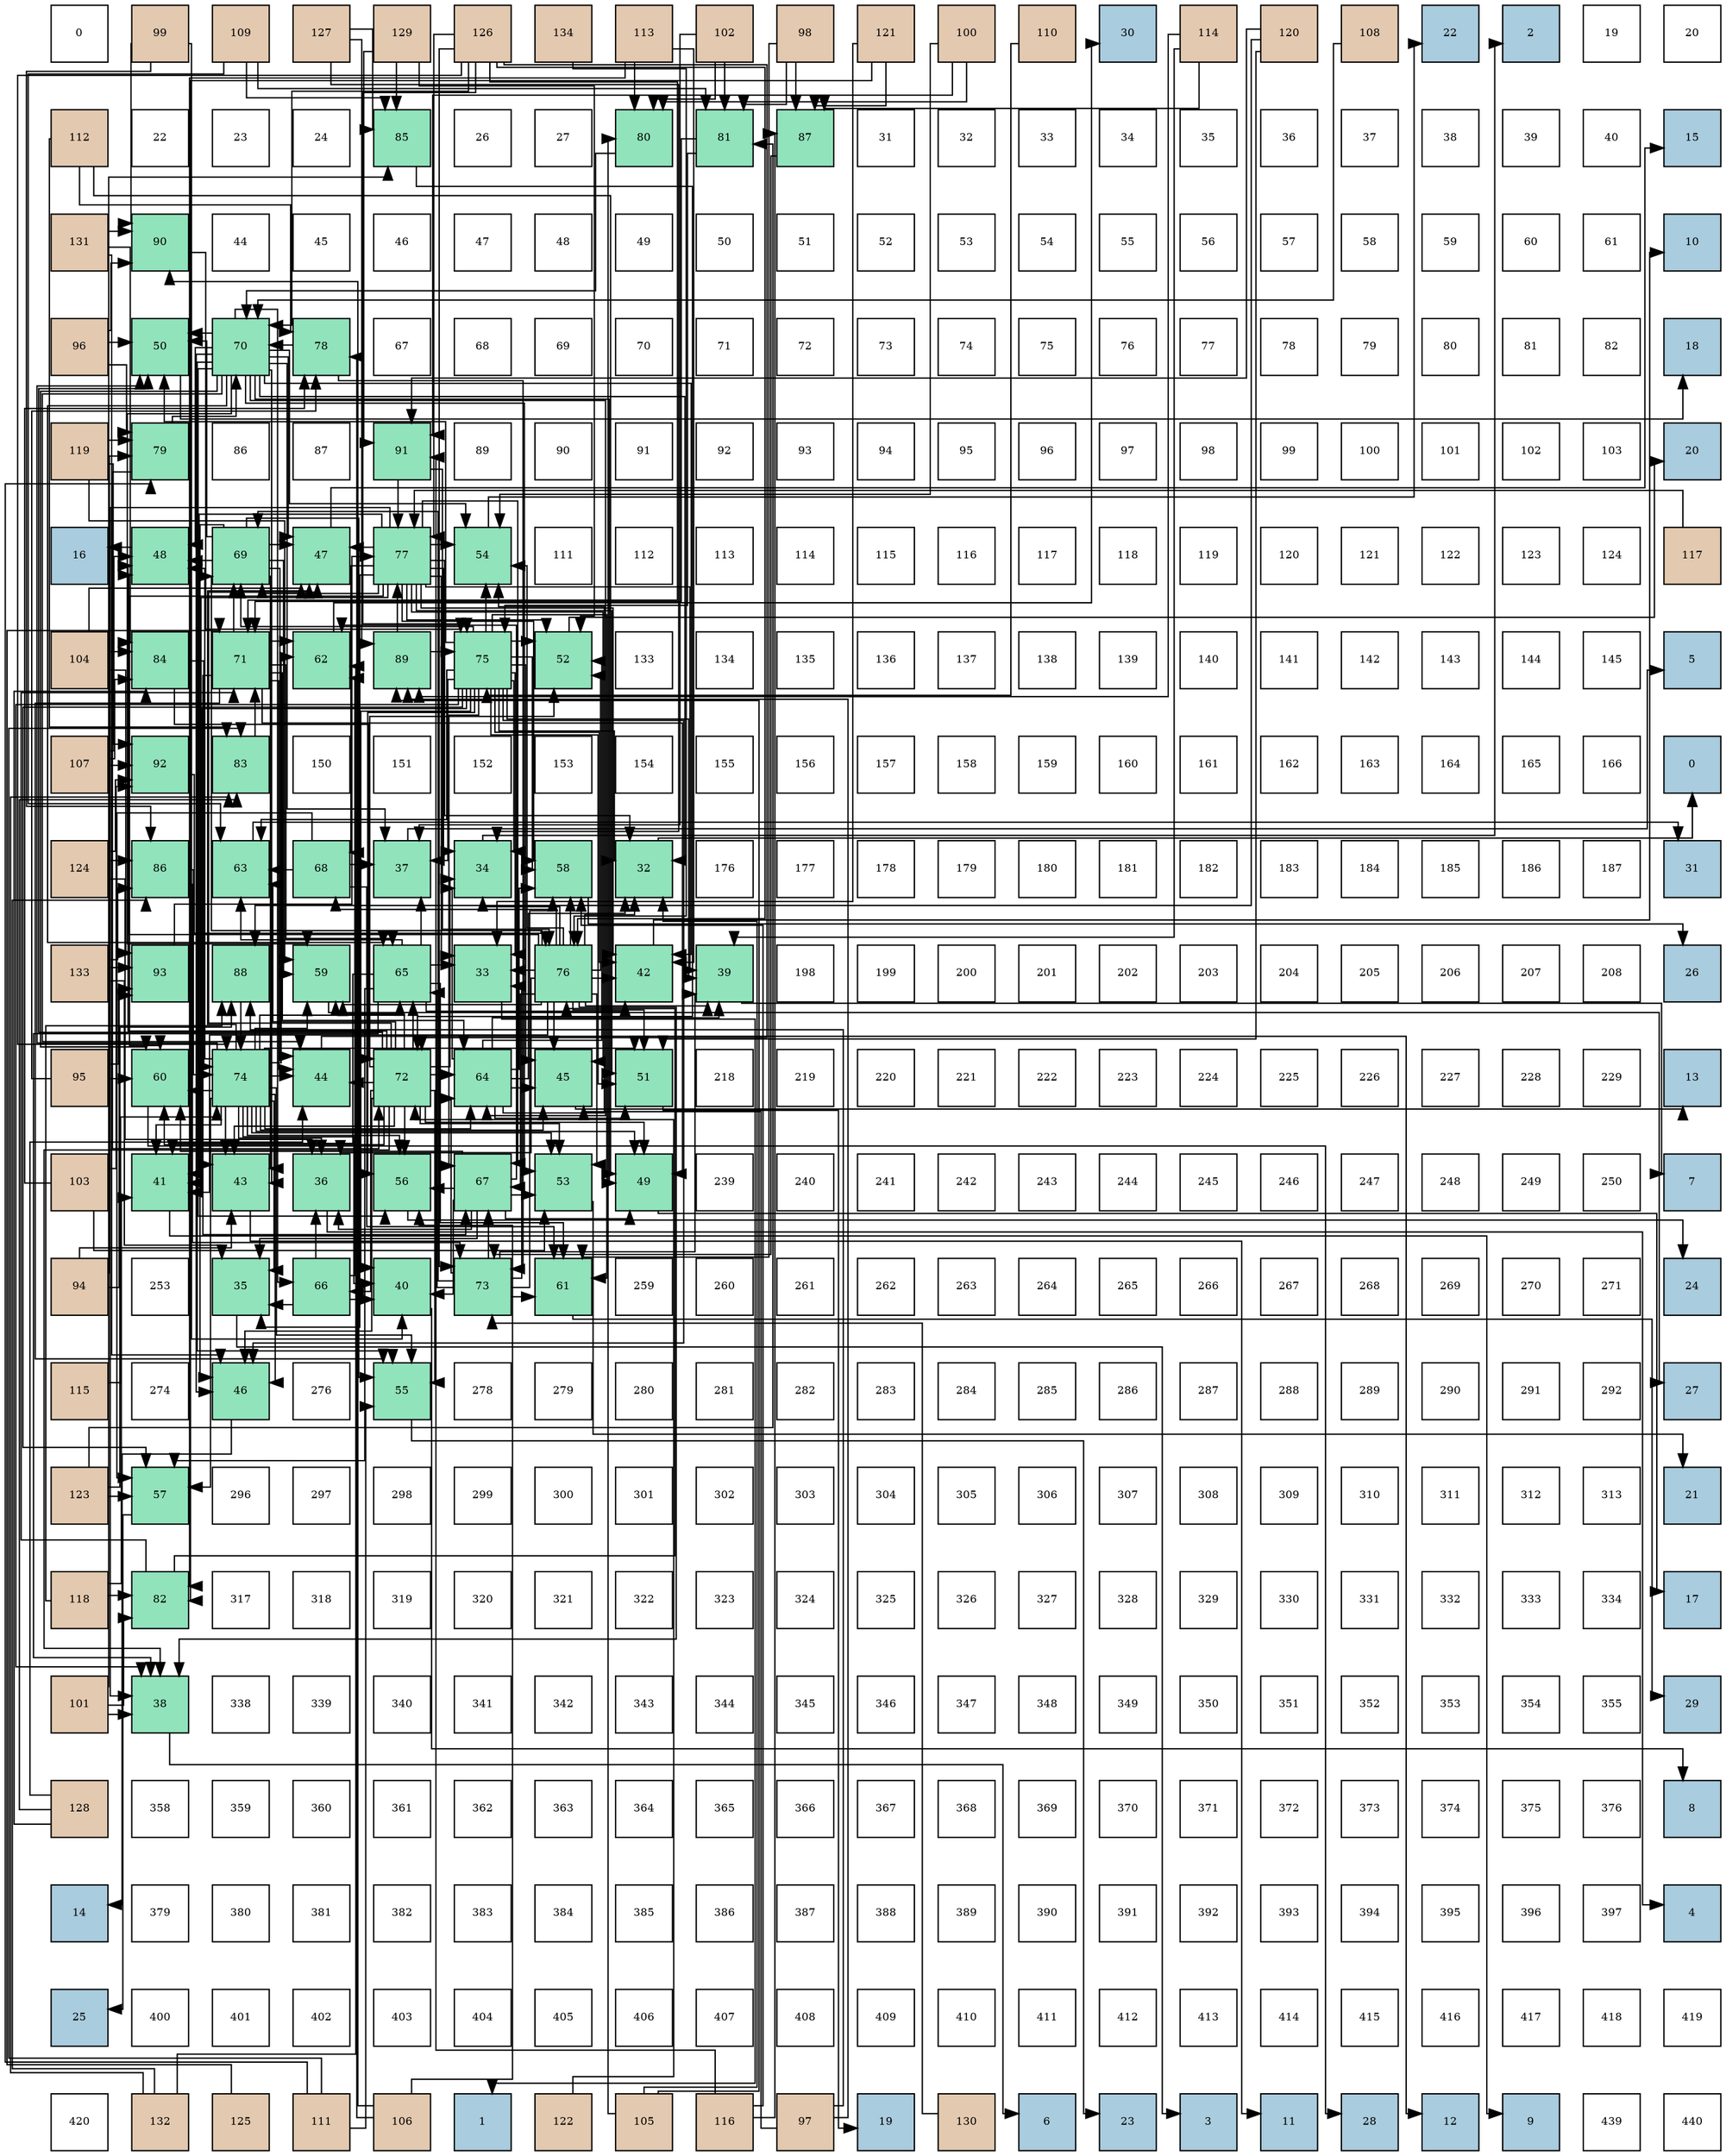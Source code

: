 digraph layout{
 rankdir=TB;
 splines=ortho;
 node [style=filled shape=square fixedsize=true width=0.6];
0[label="0", fontsize=8, fillcolor="#ffffff"];
1[label="99", fontsize=8, fillcolor="#e3c9af"];
2[label="109", fontsize=8, fillcolor="#e3c9af"];
3[label="127", fontsize=8, fillcolor="#e3c9af"];
4[label="129", fontsize=8, fillcolor="#e3c9af"];
5[label="126", fontsize=8, fillcolor="#e3c9af"];
6[label="134", fontsize=8, fillcolor="#e3c9af"];
7[label="113", fontsize=8, fillcolor="#e3c9af"];
8[label="102", fontsize=8, fillcolor="#e3c9af"];
9[label="98", fontsize=8, fillcolor="#e3c9af"];
10[label="121", fontsize=8, fillcolor="#e3c9af"];
11[label="100", fontsize=8, fillcolor="#e3c9af"];
12[label="110", fontsize=8, fillcolor="#e3c9af"];
13[label="30", fontsize=8, fillcolor="#a9ccde"];
14[label="114", fontsize=8, fillcolor="#e3c9af"];
15[label="120", fontsize=8, fillcolor="#e3c9af"];
16[label="108", fontsize=8, fillcolor="#e3c9af"];
17[label="22", fontsize=8, fillcolor="#a9ccde"];
18[label="2", fontsize=8, fillcolor="#a9ccde"];
19[label="19", fontsize=8, fillcolor="#ffffff"];
20[label="20", fontsize=8, fillcolor="#ffffff"];
21[label="112", fontsize=8, fillcolor="#e3c9af"];
22[label="22", fontsize=8, fillcolor="#ffffff"];
23[label="23", fontsize=8, fillcolor="#ffffff"];
24[label="24", fontsize=8, fillcolor="#ffffff"];
25[label="85", fontsize=8, fillcolor="#91e3bb"];
26[label="26", fontsize=8, fillcolor="#ffffff"];
27[label="27", fontsize=8, fillcolor="#ffffff"];
28[label="80", fontsize=8, fillcolor="#91e3bb"];
29[label="81", fontsize=8, fillcolor="#91e3bb"];
30[label="87", fontsize=8, fillcolor="#91e3bb"];
31[label="31", fontsize=8, fillcolor="#ffffff"];
32[label="32", fontsize=8, fillcolor="#ffffff"];
33[label="33", fontsize=8, fillcolor="#ffffff"];
34[label="34", fontsize=8, fillcolor="#ffffff"];
35[label="35", fontsize=8, fillcolor="#ffffff"];
36[label="36", fontsize=8, fillcolor="#ffffff"];
37[label="37", fontsize=8, fillcolor="#ffffff"];
38[label="38", fontsize=8, fillcolor="#ffffff"];
39[label="39", fontsize=8, fillcolor="#ffffff"];
40[label="40", fontsize=8, fillcolor="#ffffff"];
41[label="15", fontsize=8, fillcolor="#a9ccde"];
42[label="131", fontsize=8, fillcolor="#e3c9af"];
43[label="90", fontsize=8, fillcolor="#91e3bb"];
44[label="44", fontsize=8, fillcolor="#ffffff"];
45[label="45", fontsize=8, fillcolor="#ffffff"];
46[label="46", fontsize=8, fillcolor="#ffffff"];
47[label="47", fontsize=8, fillcolor="#ffffff"];
48[label="48", fontsize=8, fillcolor="#ffffff"];
49[label="49", fontsize=8, fillcolor="#ffffff"];
50[label="50", fontsize=8, fillcolor="#ffffff"];
51[label="51", fontsize=8, fillcolor="#ffffff"];
52[label="52", fontsize=8, fillcolor="#ffffff"];
53[label="53", fontsize=8, fillcolor="#ffffff"];
54[label="54", fontsize=8, fillcolor="#ffffff"];
55[label="55", fontsize=8, fillcolor="#ffffff"];
56[label="56", fontsize=8, fillcolor="#ffffff"];
57[label="57", fontsize=8, fillcolor="#ffffff"];
58[label="58", fontsize=8, fillcolor="#ffffff"];
59[label="59", fontsize=8, fillcolor="#ffffff"];
60[label="60", fontsize=8, fillcolor="#ffffff"];
61[label="61", fontsize=8, fillcolor="#ffffff"];
62[label="10", fontsize=8, fillcolor="#a9ccde"];
63[label="96", fontsize=8, fillcolor="#e3c9af"];
64[label="50", fontsize=8, fillcolor="#91e3bb"];
65[label="70", fontsize=8, fillcolor="#91e3bb"];
66[label="78", fontsize=8, fillcolor="#91e3bb"];
67[label="67", fontsize=8, fillcolor="#ffffff"];
68[label="68", fontsize=8, fillcolor="#ffffff"];
69[label="69", fontsize=8, fillcolor="#ffffff"];
70[label="70", fontsize=8, fillcolor="#ffffff"];
71[label="71", fontsize=8, fillcolor="#ffffff"];
72[label="72", fontsize=8, fillcolor="#ffffff"];
73[label="73", fontsize=8, fillcolor="#ffffff"];
74[label="74", fontsize=8, fillcolor="#ffffff"];
75[label="75", fontsize=8, fillcolor="#ffffff"];
76[label="76", fontsize=8, fillcolor="#ffffff"];
77[label="77", fontsize=8, fillcolor="#ffffff"];
78[label="78", fontsize=8, fillcolor="#ffffff"];
79[label="79", fontsize=8, fillcolor="#ffffff"];
80[label="80", fontsize=8, fillcolor="#ffffff"];
81[label="81", fontsize=8, fillcolor="#ffffff"];
82[label="82", fontsize=8, fillcolor="#ffffff"];
83[label="18", fontsize=8, fillcolor="#a9ccde"];
84[label="119", fontsize=8, fillcolor="#e3c9af"];
85[label="79", fontsize=8, fillcolor="#91e3bb"];
86[label="86", fontsize=8, fillcolor="#ffffff"];
87[label="87", fontsize=8, fillcolor="#ffffff"];
88[label="91", fontsize=8, fillcolor="#91e3bb"];
89[label="89", fontsize=8, fillcolor="#ffffff"];
90[label="90", fontsize=8, fillcolor="#ffffff"];
91[label="91", fontsize=8, fillcolor="#ffffff"];
92[label="92", fontsize=8, fillcolor="#ffffff"];
93[label="93", fontsize=8, fillcolor="#ffffff"];
94[label="94", fontsize=8, fillcolor="#ffffff"];
95[label="95", fontsize=8, fillcolor="#ffffff"];
96[label="96", fontsize=8, fillcolor="#ffffff"];
97[label="97", fontsize=8, fillcolor="#ffffff"];
98[label="98", fontsize=8, fillcolor="#ffffff"];
99[label="99", fontsize=8, fillcolor="#ffffff"];
100[label="100", fontsize=8, fillcolor="#ffffff"];
101[label="101", fontsize=8, fillcolor="#ffffff"];
102[label="102", fontsize=8, fillcolor="#ffffff"];
103[label="103", fontsize=8, fillcolor="#ffffff"];
104[label="20", fontsize=8, fillcolor="#a9ccde"];
105[label="16", fontsize=8, fillcolor="#a9ccde"];
106[label="48", fontsize=8, fillcolor="#91e3bb"];
107[label="69", fontsize=8, fillcolor="#91e3bb"];
108[label="47", fontsize=8, fillcolor="#91e3bb"];
109[label="77", fontsize=8, fillcolor="#91e3bb"];
110[label="54", fontsize=8, fillcolor="#91e3bb"];
111[label="111", fontsize=8, fillcolor="#ffffff"];
112[label="112", fontsize=8, fillcolor="#ffffff"];
113[label="113", fontsize=8, fillcolor="#ffffff"];
114[label="114", fontsize=8, fillcolor="#ffffff"];
115[label="115", fontsize=8, fillcolor="#ffffff"];
116[label="116", fontsize=8, fillcolor="#ffffff"];
117[label="117", fontsize=8, fillcolor="#ffffff"];
118[label="118", fontsize=8, fillcolor="#ffffff"];
119[label="119", fontsize=8, fillcolor="#ffffff"];
120[label="120", fontsize=8, fillcolor="#ffffff"];
121[label="121", fontsize=8, fillcolor="#ffffff"];
122[label="122", fontsize=8, fillcolor="#ffffff"];
123[label="123", fontsize=8, fillcolor="#ffffff"];
124[label="124", fontsize=8, fillcolor="#ffffff"];
125[label="117", fontsize=8, fillcolor="#e3c9af"];
126[label="104", fontsize=8, fillcolor="#e3c9af"];
127[label="84", fontsize=8, fillcolor="#91e3bb"];
128[label="71", fontsize=8, fillcolor="#91e3bb"];
129[label="62", fontsize=8, fillcolor="#91e3bb"];
130[label="89", fontsize=8, fillcolor="#91e3bb"];
131[label="75", fontsize=8, fillcolor="#91e3bb"];
132[label="52", fontsize=8, fillcolor="#91e3bb"];
133[label="133", fontsize=8, fillcolor="#ffffff"];
134[label="134", fontsize=8, fillcolor="#ffffff"];
135[label="135", fontsize=8, fillcolor="#ffffff"];
136[label="136", fontsize=8, fillcolor="#ffffff"];
137[label="137", fontsize=8, fillcolor="#ffffff"];
138[label="138", fontsize=8, fillcolor="#ffffff"];
139[label="139", fontsize=8, fillcolor="#ffffff"];
140[label="140", fontsize=8, fillcolor="#ffffff"];
141[label="141", fontsize=8, fillcolor="#ffffff"];
142[label="142", fontsize=8, fillcolor="#ffffff"];
143[label="143", fontsize=8, fillcolor="#ffffff"];
144[label="144", fontsize=8, fillcolor="#ffffff"];
145[label="145", fontsize=8, fillcolor="#ffffff"];
146[label="5", fontsize=8, fillcolor="#a9ccde"];
147[label="107", fontsize=8, fillcolor="#e3c9af"];
148[label="92", fontsize=8, fillcolor="#91e3bb"];
149[label="83", fontsize=8, fillcolor="#91e3bb"];
150[label="150", fontsize=8, fillcolor="#ffffff"];
151[label="151", fontsize=8, fillcolor="#ffffff"];
152[label="152", fontsize=8, fillcolor="#ffffff"];
153[label="153", fontsize=8, fillcolor="#ffffff"];
154[label="154", fontsize=8, fillcolor="#ffffff"];
155[label="155", fontsize=8, fillcolor="#ffffff"];
156[label="156", fontsize=8, fillcolor="#ffffff"];
157[label="157", fontsize=8, fillcolor="#ffffff"];
158[label="158", fontsize=8, fillcolor="#ffffff"];
159[label="159", fontsize=8, fillcolor="#ffffff"];
160[label="160", fontsize=8, fillcolor="#ffffff"];
161[label="161", fontsize=8, fillcolor="#ffffff"];
162[label="162", fontsize=8, fillcolor="#ffffff"];
163[label="163", fontsize=8, fillcolor="#ffffff"];
164[label="164", fontsize=8, fillcolor="#ffffff"];
165[label="165", fontsize=8, fillcolor="#ffffff"];
166[label="166", fontsize=8, fillcolor="#ffffff"];
167[label="0", fontsize=8, fillcolor="#a9ccde"];
168[label="124", fontsize=8, fillcolor="#e3c9af"];
169[label="86", fontsize=8, fillcolor="#91e3bb"];
170[label="63", fontsize=8, fillcolor="#91e3bb"];
171[label="68", fontsize=8, fillcolor="#91e3bb"];
172[label="37", fontsize=8, fillcolor="#91e3bb"];
173[label="34", fontsize=8, fillcolor="#91e3bb"];
174[label="58", fontsize=8, fillcolor="#91e3bb"];
175[label="32", fontsize=8, fillcolor="#91e3bb"];
176[label="176", fontsize=8, fillcolor="#ffffff"];
177[label="177", fontsize=8, fillcolor="#ffffff"];
178[label="178", fontsize=8, fillcolor="#ffffff"];
179[label="179", fontsize=8, fillcolor="#ffffff"];
180[label="180", fontsize=8, fillcolor="#ffffff"];
181[label="181", fontsize=8, fillcolor="#ffffff"];
182[label="182", fontsize=8, fillcolor="#ffffff"];
183[label="183", fontsize=8, fillcolor="#ffffff"];
184[label="184", fontsize=8, fillcolor="#ffffff"];
185[label="185", fontsize=8, fillcolor="#ffffff"];
186[label="186", fontsize=8, fillcolor="#ffffff"];
187[label="187", fontsize=8, fillcolor="#ffffff"];
188[label="31", fontsize=8, fillcolor="#a9ccde"];
189[label="133", fontsize=8, fillcolor="#e3c9af"];
190[label="93", fontsize=8, fillcolor="#91e3bb"];
191[label="88", fontsize=8, fillcolor="#91e3bb"];
192[label="59", fontsize=8, fillcolor="#91e3bb"];
193[label="65", fontsize=8, fillcolor="#91e3bb"];
194[label="33", fontsize=8, fillcolor="#91e3bb"];
195[label="76", fontsize=8, fillcolor="#91e3bb"];
196[label="42", fontsize=8, fillcolor="#91e3bb"];
197[label="39", fontsize=8, fillcolor="#91e3bb"];
198[label="198", fontsize=8, fillcolor="#ffffff"];
199[label="199", fontsize=8, fillcolor="#ffffff"];
200[label="200", fontsize=8, fillcolor="#ffffff"];
201[label="201", fontsize=8, fillcolor="#ffffff"];
202[label="202", fontsize=8, fillcolor="#ffffff"];
203[label="203", fontsize=8, fillcolor="#ffffff"];
204[label="204", fontsize=8, fillcolor="#ffffff"];
205[label="205", fontsize=8, fillcolor="#ffffff"];
206[label="206", fontsize=8, fillcolor="#ffffff"];
207[label="207", fontsize=8, fillcolor="#ffffff"];
208[label="208", fontsize=8, fillcolor="#ffffff"];
209[label="26", fontsize=8, fillcolor="#a9ccde"];
210[label="95", fontsize=8, fillcolor="#e3c9af"];
211[label="60", fontsize=8, fillcolor="#91e3bb"];
212[label="74", fontsize=8, fillcolor="#91e3bb"];
213[label="44", fontsize=8, fillcolor="#91e3bb"];
214[label="72", fontsize=8, fillcolor="#91e3bb"];
215[label="64", fontsize=8, fillcolor="#91e3bb"];
216[label="45", fontsize=8, fillcolor="#91e3bb"];
217[label="51", fontsize=8, fillcolor="#91e3bb"];
218[label="218", fontsize=8, fillcolor="#ffffff"];
219[label="219", fontsize=8, fillcolor="#ffffff"];
220[label="220", fontsize=8, fillcolor="#ffffff"];
221[label="221", fontsize=8, fillcolor="#ffffff"];
222[label="222", fontsize=8, fillcolor="#ffffff"];
223[label="223", fontsize=8, fillcolor="#ffffff"];
224[label="224", fontsize=8, fillcolor="#ffffff"];
225[label="225", fontsize=8, fillcolor="#ffffff"];
226[label="226", fontsize=8, fillcolor="#ffffff"];
227[label="227", fontsize=8, fillcolor="#ffffff"];
228[label="228", fontsize=8, fillcolor="#ffffff"];
229[label="229", fontsize=8, fillcolor="#ffffff"];
230[label="13", fontsize=8, fillcolor="#a9ccde"];
231[label="103", fontsize=8, fillcolor="#e3c9af"];
232[label="41", fontsize=8, fillcolor="#91e3bb"];
233[label="43", fontsize=8, fillcolor="#91e3bb"];
234[label="36", fontsize=8, fillcolor="#91e3bb"];
235[label="56", fontsize=8, fillcolor="#91e3bb"];
236[label="67", fontsize=8, fillcolor="#91e3bb"];
237[label="53", fontsize=8, fillcolor="#91e3bb"];
238[label="49", fontsize=8, fillcolor="#91e3bb"];
239[label="239", fontsize=8, fillcolor="#ffffff"];
240[label="240", fontsize=8, fillcolor="#ffffff"];
241[label="241", fontsize=8, fillcolor="#ffffff"];
242[label="242", fontsize=8, fillcolor="#ffffff"];
243[label="243", fontsize=8, fillcolor="#ffffff"];
244[label="244", fontsize=8, fillcolor="#ffffff"];
245[label="245", fontsize=8, fillcolor="#ffffff"];
246[label="246", fontsize=8, fillcolor="#ffffff"];
247[label="247", fontsize=8, fillcolor="#ffffff"];
248[label="248", fontsize=8, fillcolor="#ffffff"];
249[label="249", fontsize=8, fillcolor="#ffffff"];
250[label="250", fontsize=8, fillcolor="#ffffff"];
251[label="7", fontsize=8, fillcolor="#a9ccde"];
252[label="94", fontsize=8, fillcolor="#e3c9af"];
253[label="253", fontsize=8, fillcolor="#ffffff"];
254[label="35", fontsize=8, fillcolor="#91e3bb"];
255[label="66", fontsize=8, fillcolor="#91e3bb"];
256[label="40", fontsize=8, fillcolor="#91e3bb"];
257[label="73", fontsize=8, fillcolor="#91e3bb"];
258[label="61", fontsize=8, fillcolor="#91e3bb"];
259[label="259", fontsize=8, fillcolor="#ffffff"];
260[label="260", fontsize=8, fillcolor="#ffffff"];
261[label="261", fontsize=8, fillcolor="#ffffff"];
262[label="262", fontsize=8, fillcolor="#ffffff"];
263[label="263", fontsize=8, fillcolor="#ffffff"];
264[label="264", fontsize=8, fillcolor="#ffffff"];
265[label="265", fontsize=8, fillcolor="#ffffff"];
266[label="266", fontsize=8, fillcolor="#ffffff"];
267[label="267", fontsize=8, fillcolor="#ffffff"];
268[label="268", fontsize=8, fillcolor="#ffffff"];
269[label="269", fontsize=8, fillcolor="#ffffff"];
270[label="270", fontsize=8, fillcolor="#ffffff"];
271[label="271", fontsize=8, fillcolor="#ffffff"];
272[label="24", fontsize=8, fillcolor="#a9ccde"];
273[label="115", fontsize=8, fillcolor="#e3c9af"];
274[label="274", fontsize=8, fillcolor="#ffffff"];
275[label="46", fontsize=8, fillcolor="#91e3bb"];
276[label="276", fontsize=8, fillcolor="#ffffff"];
277[label="55", fontsize=8, fillcolor="#91e3bb"];
278[label="278", fontsize=8, fillcolor="#ffffff"];
279[label="279", fontsize=8, fillcolor="#ffffff"];
280[label="280", fontsize=8, fillcolor="#ffffff"];
281[label="281", fontsize=8, fillcolor="#ffffff"];
282[label="282", fontsize=8, fillcolor="#ffffff"];
283[label="283", fontsize=8, fillcolor="#ffffff"];
284[label="284", fontsize=8, fillcolor="#ffffff"];
285[label="285", fontsize=8, fillcolor="#ffffff"];
286[label="286", fontsize=8, fillcolor="#ffffff"];
287[label="287", fontsize=8, fillcolor="#ffffff"];
288[label="288", fontsize=8, fillcolor="#ffffff"];
289[label="289", fontsize=8, fillcolor="#ffffff"];
290[label="290", fontsize=8, fillcolor="#ffffff"];
291[label="291", fontsize=8, fillcolor="#ffffff"];
292[label="292", fontsize=8, fillcolor="#ffffff"];
293[label="27", fontsize=8, fillcolor="#a9ccde"];
294[label="123", fontsize=8, fillcolor="#e3c9af"];
295[label="57", fontsize=8, fillcolor="#91e3bb"];
296[label="296", fontsize=8, fillcolor="#ffffff"];
297[label="297", fontsize=8, fillcolor="#ffffff"];
298[label="298", fontsize=8, fillcolor="#ffffff"];
299[label="299", fontsize=8, fillcolor="#ffffff"];
300[label="300", fontsize=8, fillcolor="#ffffff"];
301[label="301", fontsize=8, fillcolor="#ffffff"];
302[label="302", fontsize=8, fillcolor="#ffffff"];
303[label="303", fontsize=8, fillcolor="#ffffff"];
304[label="304", fontsize=8, fillcolor="#ffffff"];
305[label="305", fontsize=8, fillcolor="#ffffff"];
306[label="306", fontsize=8, fillcolor="#ffffff"];
307[label="307", fontsize=8, fillcolor="#ffffff"];
308[label="308", fontsize=8, fillcolor="#ffffff"];
309[label="309", fontsize=8, fillcolor="#ffffff"];
310[label="310", fontsize=8, fillcolor="#ffffff"];
311[label="311", fontsize=8, fillcolor="#ffffff"];
312[label="312", fontsize=8, fillcolor="#ffffff"];
313[label="313", fontsize=8, fillcolor="#ffffff"];
314[label="21", fontsize=8, fillcolor="#a9ccde"];
315[label="118", fontsize=8, fillcolor="#e3c9af"];
316[label="82", fontsize=8, fillcolor="#91e3bb"];
317[label="317", fontsize=8, fillcolor="#ffffff"];
318[label="318", fontsize=8, fillcolor="#ffffff"];
319[label="319", fontsize=8, fillcolor="#ffffff"];
320[label="320", fontsize=8, fillcolor="#ffffff"];
321[label="321", fontsize=8, fillcolor="#ffffff"];
322[label="322", fontsize=8, fillcolor="#ffffff"];
323[label="323", fontsize=8, fillcolor="#ffffff"];
324[label="324", fontsize=8, fillcolor="#ffffff"];
325[label="325", fontsize=8, fillcolor="#ffffff"];
326[label="326", fontsize=8, fillcolor="#ffffff"];
327[label="327", fontsize=8, fillcolor="#ffffff"];
328[label="328", fontsize=8, fillcolor="#ffffff"];
329[label="329", fontsize=8, fillcolor="#ffffff"];
330[label="330", fontsize=8, fillcolor="#ffffff"];
331[label="331", fontsize=8, fillcolor="#ffffff"];
332[label="332", fontsize=8, fillcolor="#ffffff"];
333[label="333", fontsize=8, fillcolor="#ffffff"];
334[label="334", fontsize=8, fillcolor="#ffffff"];
335[label="17", fontsize=8, fillcolor="#a9ccde"];
336[label="101", fontsize=8, fillcolor="#e3c9af"];
337[label="38", fontsize=8, fillcolor="#91e3bb"];
338[label="338", fontsize=8, fillcolor="#ffffff"];
339[label="339", fontsize=8, fillcolor="#ffffff"];
340[label="340", fontsize=8, fillcolor="#ffffff"];
341[label="341", fontsize=8, fillcolor="#ffffff"];
342[label="342", fontsize=8, fillcolor="#ffffff"];
343[label="343", fontsize=8, fillcolor="#ffffff"];
344[label="344", fontsize=8, fillcolor="#ffffff"];
345[label="345", fontsize=8, fillcolor="#ffffff"];
346[label="346", fontsize=8, fillcolor="#ffffff"];
347[label="347", fontsize=8, fillcolor="#ffffff"];
348[label="348", fontsize=8, fillcolor="#ffffff"];
349[label="349", fontsize=8, fillcolor="#ffffff"];
350[label="350", fontsize=8, fillcolor="#ffffff"];
351[label="351", fontsize=8, fillcolor="#ffffff"];
352[label="352", fontsize=8, fillcolor="#ffffff"];
353[label="353", fontsize=8, fillcolor="#ffffff"];
354[label="354", fontsize=8, fillcolor="#ffffff"];
355[label="355", fontsize=8, fillcolor="#ffffff"];
356[label="29", fontsize=8, fillcolor="#a9ccde"];
357[label="128", fontsize=8, fillcolor="#e3c9af"];
358[label="358", fontsize=8, fillcolor="#ffffff"];
359[label="359", fontsize=8, fillcolor="#ffffff"];
360[label="360", fontsize=8, fillcolor="#ffffff"];
361[label="361", fontsize=8, fillcolor="#ffffff"];
362[label="362", fontsize=8, fillcolor="#ffffff"];
363[label="363", fontsize=8, fillcolor="#ffffff"];
364[label="364", fontsize=8, fillcolor="#ffffff"];
365[label="365", fontsize=8, fillcolor="#ffffff"];
366[label="366", fontsize=8, fillcolor="#ffffff"];
367[label="367", fontsize=8, fillcolor="#ffffff"];
368[label="368", fontsize=8, fillcolor="#ffffff"];
369[label="369", fontsize=8, fillcolor="#ffffff"];
370[label="370", fontsize=8, fillcolor="#ffffff"];
371[label="371", fontsize=8, fillcolor="#ffffff"];
372[label="372", fontsize=8, fillcolor="#ffffff"];
373[label="373", fontsize=8, fillcolor="#ffffff"];
374[label="374", fontsize=8, fillcolor="#ffffff"];
375[label="375", fontsize=8, fillcolor="#ffffff"];
376[label="376", fontsize=8, fillcolor="#ffffff"];
377[label="8", fontsize=8, fillcolor="#a9ccde"];
378[label="14", fontsize=8, fillcolor="#a9ccde"];
379[label="379", fontsize=8, fillcolor="#ffffff"];
380[label="380", fontsize=8, fillcolor="#ffffff"];
381[label="381", fontsize=8, fillcolor="#ffffff"];
382[label="382", fontsize=8, fillcolor="#ffffff"];
383[label="383", fontsize=8, fillcolor="#ffffff"];
384[label="384", fontsize=8, fillcolor="#ffffff"];
385[label="385", fontsize=8, fillcolor="#ffffff"];
386[label="386", fontsize=8, fillcolor="#ffffff"];
387[label="387", fontsize=8, fillcolor="#ffffff"];
388[label="388", fontsize=8, fillcolor="#ffffff"];
389[label="389", fontsize=8, fillcolor="#ffffff"];
390[label="390", fontsize=8, fillcolor="#ffffff"];
391[label="391", fontsize=8, fillcolor="#ffffff"];
392[label="392", fontsize=8, fillcolor="#ffffff"];
393[label="393", fontsize=8, fillcolor="#ffffff"];
394[label="394", fontsize=8, fillcolor="#ffffff"];
395[label="395", fontsize=8, fillcolor="#ffffff"];
396[label="396", fontsize=8, fillcolor="#ffffff"];
397[label="397", fontsize=8, fillcolor="#ffffff"];
398[label="4", fontsize=8, fillcolor="#a9ccde"];
399[label="25", fontsize=8, fillcolor="#a9ccde"];
400[label="400", fontsize=8, fillcolor="#ffffff"];
401[label="401", fontsize=8, fillcolor="#ffffff"];
402[label="402", fontsize=8, fillcolor="#ffffff"];
403[label="403", fontsize=8, fillcolor="#ffffff"];
404[label="404", fontsize=8, fillcolor="#ffffff"];
405[label="405", fontsize=8, fillcolor="#ffffff"];
406[label="406", fontsize=8, fillcolor="#ffffff"];
407[label="407", fontsize=8, fillcolor="#ffffff"];
408[label="408", fontsize=8, fillcolor="#ffffff"];
409[label="409", fontsize=8, fillcolor="#ffffff"];
410[label="410", fontsize=8, fillcolor="#ffffff"];
411[label="411", fontsize=8, fillcolor="#ffffff"];
412[label="412", fontsize=8, fillcolor="#ffffff"];
413[label="413", fontsize=8, fillcolor="#ffffff"];
414[label="414", fontsize=8, fillcolor="#ffffff"];
415[label="415", fontsize=8, fillcolor="#ffffff"];
416[label="416", fontsize=8, fillcolor="#ffffff"];
417[label="417", fontsize=8, fillcolor="#ffffff"];
418[label="418", fontsize=8, fillcolor="#ffffff"];
419[label="419", fontsize=8, fillcolor="#ffffff"];
420[label="420", fontsize=8, fillcolor="#ffffff"];
421[label="132", fontsize=8, fillcolor="#e3c9af"];
422[label="125", fontsize=8, fillcolor="#e3c9af"];
423[label="111", fontsize=8, fillcolor="#e3c9af"];
424[label="106", fontsize=8, fillcolor="#e3c9af"];
425[label="1", fontsize=8, fillcolor="#a9ccde"];
426[label="122", fontsize=8, fillcolor="#e3c9af"];
427[label="105", fontsize=8, fillcolor="#e3c9af"];
428[label="116", fontsize=8, fillcolor="#e3c9af"];
429[label="97", fontsize=8, fillcolor="#e3c9af"];
430[label="19", fontsize=8, fillcolor="#a9ccde"];
431[label="130", fontsize=8, fillcolor="#e3c9af"];
432[label="6", fontsize=8, fillcolor="#a9ccde"];
433[label="23", fontsize=8, fillcolor="#a9ccde"];
434[label="3", fontsize=8, fillcolor="#a9ccde"];
435[label="11", fontsize=8, fillcolor="#a9ccde"];
436[label="28", fontsize=8, fillcolor="#a9ccde"];
437[label="12", fontsize=8, fillcolor="#a9ccde"];
438[label="9", fontsize=8, fillcolor="#a9ccde"];
439[label="439", fontsize=8, fillcolor="#ffffff"];
440[label="440", fontsize=8, fillcolor="#ffffff"];
edge [constraint=false, style=vis];175 -> 167;
194 -> 425;
173 -> 18;
254 -> 434;
234 -> 398;
172 -> 146;
337 -> 432;
197 -> 251;
256 -> 377;
232 -> 438;
196 -> 62;
233 -> 435;
213 -> 437;
216 -> 230;
275 -> 378;
108 -> 41;
106 -> 105;
238 -> 335;
64 -> 83;
217 -> 430;
132 -> 104;
237 -> 314;
110 -> 17;
277 -> 433;
235 -> 272;
295 -> 399;
174 -> 209;
192 -> 293;
211 -> 436;
258 -> 356;
129 -> 13;
170 -> 188;
215 -> 175;
215 -> 173;
215 -> 197;
215 -> 216;
215 -> 217;
215 -> 132;
215 -> 110;
215 -> 174;
193 -> 194;
193 -> 172;
193 -> 337;
193 -> 232;
193 -> 196;
193 -> 295;
193 -> 258;
193 -> 170;
255 -> 254;
255 -> 234;
255 -> 256;
255 -> 129;
236 -> 254;
236 -> 234;
236 -> 256;
236 -> 238;
236 -> 237;
236 -> 235;
236 -> 211;
236 -> 129;
171 -> 172;
171 -> 295;
171 -> 258;
171 -> 170;
107 -> 233;
107 -> 213;
107 -> 275;
107 -> 108;
107 -> 106;
107 -> 64;
107 -> 277;
107 -> 192;
65 -> 175;
65 -> 172;
65 -> 196;
65 -> 233;
65 -> 213;
65 -> 275;
65 -> 108;
65 -> 106;
65 -> 238;
65 -> 64;
65 -> 237;
65 -> 110;
65 -> 277;
65 -> 235;
65 -> 192;
65 -> 211;
65 -> 215;
65 -> 193;
65 -> 255;
128 -> 213;
128 -> 238;
128 -> 277;
128 -> 129;
128 -> 215;
128 -> 193;
128 -> 236;
128 -> 107;
214 -> 173;
214 -> 337;
214 -> 233;
214 -> 213;
214 -> 275;
214 -> 108;
214 -> 106;
214 -> 238;
214 -> 64;
214 -> 132;
214 -> 237;
214 -> 277;
214 -> 235;
214 -> 192;
214 -> 211;
214 -> 170;
214 -> 215;
214 -> 193;
214 -> 255;
257 -> 194;
257 -> 197;
257 -> 174;
257 -> 258;
257 -> 215;
257 -> 193;
257 -> 236;
257 -> 107;
212 -> 254;
212 -> 234;
212 -> 256;
212 -> 232;
212 -> 233;
212 -> 213;
212 -> 216;
212 -> 275;
212 -> 108;
212 -> 106;
212 -> 238;
212 -> 64;
212 -> 217;
212 -> 237;
212 -> 277;
212 -> 235;
212 -> 295;
212 -> 192;
212 -> 211;
212 -> 129;
212 -> 215;
212 -> 193;
131 -> 175;
131 -> 194;
131 -> 173;
131 -> 172;
131 -> 337;
131 -> 197;
131 -> 256;
131 -> 232;
131 -> 196;
131 -> 216;
131 -> 275;
131 -> 64;
131 -> 217;
131 -> 132;
131 -> 110;
131 -> 235;
131 -> 295;
131 -> 174;
131 -> 258;
131 -> 170;
131 -> 236;
131 -> 107;
195 -> 175;
195 -> 194;
195 -> 173;
195 -> 234;
195 -> 337;
195 -> 197;
195 -> 232;
195 -> 196;
195 -> 216;
195 -> 106;
195 -> 217;
195 -> 132;
195 -> 237;
195 -> 110;
195 -> 174;
195 -> 192;
195 -> 236;
195 -> 171;
195 -> 107;
109 -> 175;
109 -> 194;
109 -> 173;
109 -> 254;
109 -> 337;
109 -> 197;
109 -> 232;
109 -> 196;
109 -> 233;
109 -> 216;
109 -> 108;
109 -> 217;
109 -> 132;
109 -> 110;
109 -> 174;
109 -> 211;
109 -> 236;
109 -> 171;
109 -> 107;
66 -> 65;
66 -> 257;
85 -> 65;
85 -> 214;
28 -> 65;
29 -> 128;
29 -> 131;
316 -> 128;
316 -> 195;
149 -> 128;
127 -> 214;
127 -> 212;
25 -> 214;
169 -> 257;
169 -> 212;
30 -> 257;
191 -> 212;
130 -> 131;
130 -> 109;
43 -> 131;
88 -> 195;
88 -> 109;
148 -> 195;
190 -> 109;
252 -> 233;
252 -> 85;
252 -> 190;
210 -> 211;
210 -> 66;
210 -> 190;
63 -> 64;
63 -> 85;
63 -> 43;
429 -> 216;
429 -> 191;
429 -> 130;
9 -> 258;
9 -> 29;
9 -> 30;
1 -> 256;
1 -> 169;
1 -> 43;
11 -> 110;
11 -> 28;
11 -> 88;
336 -> 337;
336 -> 316;
336 -> 25;
8 -> 172;
8 -> 28;
8 -> 29;
231 -> 237;
231 -> 66;
231 -> 148;
126 -> 108;
126 -> 127;
126 -> 190;
427 -> 175;
427 -> 28;
427 -> 130;
424 -> 235;
424 -> 66;
424 -> 43;
147 -> 106;
147 -> 127;
147 -> 148;
16 -> 65;
2 -> 170;
2 -> 29;
2 -> 25;
12 -> 131;
423 -> 277;
423 -> 85;
423 -> 149;
21 -> 238;
21 -> 66;
21 -> 149;
7 -> 196;
7 -> 28;
7 -> 316;
14 -> 197;
14 -> 30;
14 -> 130;
273 -> 212;
428 -> 174;
428 -> 30;
428 -> 88;
125 -> 109;
315 -> 232;
315 -> 316;
315 -> 191;
84 -> 192;
84 -> 85;
84 -> 148;
15 -> 217;
15 -> 191;
15 -> 88;
10 -> 194;
10 -> 316;
10 -> 30;
426 -> 214;
294 -> 295;
294 -> 29;
294 -> 191;
168 -> 234;
168 -> 169;
168 -> 148;
422 -> 128;
5 -> 65;
5 -> 128;
5 -> 214;
5 -> 257;
5 -> 212;
5 -> 131;
5 -> 195;
5 -> 109;
3 -> 173;
3 -> 25;
3 -> 130;
357 -> 213;
357 -> 149;
357 -> 127;
4 -> 132;
4 -> 25;
4 -> 88;
431 -> 257;
42 -> 275;
42 -> 127;
42 -> 43;
421 -> 129;
421 -> 149;
421 -> 169;
189 -> 254;
189 -> 169;
189 -> 190;
6 -> 195;
edge [constraint=true, style=invis];
0 -> 21 -> 42 -> 63 -> 84 -> 105 -> 126 -> 147 -> 168 -> 189 -> 210 -> 231 -> 252 -> 273 -> 294 -> 315 -> 336 -> 357 -> 378 -> 399 -> 420;
1 -> 22 -> 43 -> 64 -> 85 -> 106 -> 127 -> 148 -> 169 -> 190 -> 211 -> 232 -> 253 -> 274 -> 295 -> 316 -> 337 -> 358 -> 379 -> 400 -> 421;
2 -> 23 -> 44 -> 65 -> 86 -> 107 -> 128 -> 149 -> 170 -> 191 -> 212 -> 233 -> 254 -> 275 -> 296 -> 317 -> 338 -> 359 -> 380 -> 401 -> 422;
3 -> 24 -> 45 -> 66 -> 87 -> 108 -> 129 -> 150 -> 171 -> 192 -> 213 -> 234 -> 255 -> 276 -> 297 -> 318 -> 339 -> 360 -> 381 -> 402 -> 423;
4 -> 25 -> 46 -> 67 -> 88 -> 109 -> 130 -> 151 -> 172 -> 193 -> 214 -> 235 -> 256 -> 277 -> 298 -> 319 -> 340 -> 361 -> 382 -> 403 -> 424;
5 -> 26 -> 47 -> 68 -> 89 -> 110 -> 131 -> 152 -> 173 -> 194 -> 215 -> 236 -> 257 -> 278 -> 299 -> 320 -> 341 -> 362 -> 383 -> 404 -> 425;
6 -> 27 -> 48 -> 69 -> 90 -> 111 -> 132 -> 153 -> 174 -> 195 -> 216 -> 237 -> 258 -> 279 -> 300 -> 321 -> 342 -> 363 -> 384 -> 405 -> 426;
7 -> 28 -> 49 -> 70 -> 91 -> 112 -> 133 -> 154 -> 175 -> 196 -> 217 -> 238 -> 259 -> 280 -> 301 -> 322 -> 343 -> 364 -> 385 -> 406 -> 427;
8 -> 29 -> 50 -> 71 -> 92 -> 113 -> 134 -> 155 -> 176 -> 197 -> 218 -> 239 -> 260 -> 281 -> 302 -> 323 -> 344 -> 365 -> 386 -> 407 -> 428;
9 -> 30 -> 51 -> 72 -> 93 -> 114 -> 135 -> 156 -> 177 -> 198 -> 219 -> 240 -> 261 -> 282 -> 303 -> 324 -> 345 -> 366 -> 387 -> 408 -> 429;
10 -> 31 -> 52 -> 73 -> 94 -> 115 -> 136 -> 157 -> 178 -> 199 -> 220 -> 241 -> 262 -> 283 -> 304 -> 325 -> 346 -> 367 -> 388 -> 409 -> 430;
11 -> 32 -> 53 -> 74 -> 95 -> 116 -> 137 -> 158 -> 179 -> 200 -> 221 -> 242 -> 263 -> 284 -> 305 -> 326 -> 347 -> 368 -> 389 -> 410 -> 431;
12 -> 33 -> 54 -> 75 -> 96 -> 117 -> 138 -> 159 -> 180 -> 201 -> 222 -> 243 -> 264 -> 285 -> 306 -> 327 -> 348 -> 369 -> 390 -> 411 -> 432;
13 -> 34 -> 55 -> 76 -> 97 -> 118 -> 139 -> 160 -> 181 -> 202 -> 223 -> 244 -> 265 -> 286 -> 307 -> 328 -> 349 -> 370 -> 391 -> 412 -> 433;
14 -> 35 -> 56 -> 77 -> 98 -> 119 -> 140 -> 161 -> 182 -> 203 -> 224 -> 245 -> 266 -> 287 -> 308 -> 329 -> 350 -> 371 -> 392 -> 413 -> 434;
15 -> 36 -> 57 -> 78 -> 99 -> 120 -> 141 -> 162 -> 183 -> 204 -> 225 -> 246 -> 267 -> 288 -> 309 -> 330 -> 351 -> 372 -> 393 -> 414 -> 435;
16 -> 37 -> 58 -> 79 -> 100 -> 121 -> 142 -> 163 -> 184 -> 205 -> 226 -> 247 -> 268 -> 289 -> 310 -> 331 -> 352 -> 373 -> 394 -> 415 -> 436;
17 -> 38 -> 59 -> 80 -> 101 -> 122 -> 143 -> 164 -> 185 -> 206 -> 227 -> 248 -> 269 -> 290 -> 311 -> 332 -> 353 -> 374 -> 395 -> 416 -> 437;
18 -> 39 -> 60 -> 81 -> 102 -> 123 -> 144 -> 165 -> 186 -> 207 -> 228 -> 249 -> 270 -> 291 -> 312 -> 333 -> 354 -> 375 -> 396 -> 417 -> 438;
19 -> 40 -> 61 -> 82 -> 103 -> 124 -> 145 -> 166 -> 187 -> 208 -> 229 -> 250 -> 271 -> 292 -> 313 -> 334 -> 355 -> 376 -> 397 -> 418 -> 439;
20 -> 41 -> 62 -> 83 -> 104 -> 125 -> 146 -> 167 -> 188 -> 209 -> 230 -> 251 -> 272 -> 293 -> 314 -> 335 -> 356 -> 377 -> 398 -> 419 -> 440;
rank = same {0 -> 1 -> 2 -> 3 -> 4 -> 5 -> 6 -> 7 -> 8 -> 9 -> 10 -> 11 -> 12 -> 13 -> 14 -> 15 -> 16 -> 17 -> 18 -> 19 -> 20};
rank = same {21 -> 22 -> 23 -> 24 -> 25 -> 26 -> 27 -> 28 -> 29 -> 30 -> 31 -> 32 -> 33 -> 34 -> 35 -> 36 -> 37 -> 38 -> 39 -> 40 -> 41};
rank = same {42 -> 43 -> 44 -> 45 -> 46 -> 47 -> 48 -> 49 -> 50 -> 51 -> 52 -> 53 -> 54 -> 55 -> 56 -> 57 -> 58 -> 59 -> 60 -> 61 -> 62};
rank = same {63 -> 64 -> 65 -> 66 -> 67 -> 68 -> 69 -> 70 -> 71 -> 72 -> 73 -> 74 -> 75 -> 76 -> 77 -> 78 -> 79 -> 80 -> 81 -> 82 -> 83};
rank = same {84 -> 85 -> 86 -> 87 -> 88 -> 89 -> 90 -> 91 -> 92 -> 93 -> 94 -> 95 -> 96 -> 97 -> 98 -> 99 -> 100 -> 101 -> 102 -> 103 -> 104};
rank = same {105 -> 106 -> 107 -> 108 -> 109 -> 110 -> 111 -> 112 -> 113 -> 114 -> 115 -> 116 -> 117 -> 118 -> 119 -> 120 -> 121 -> 122 -> 123 -> 124 -> 125};
rank = same {126 -> 127 -> 128 -> 129 -> 130 -> 131 -> 132 -> 133 -> 134 -> 135 -> 136 -> 137 -> 138 -> 139 -> 140 -> 141 -> 142 -> 143 -> 144 -> 145 -> 146};
rank = same {147 -> 148 -> 149 -> 150 -> 151 -> 152 -> 153 -> 154 -> 155 -> 156 -> 157 -> 158 -> 159 -> 160 -> 161 -> 162 -> 163 -> 164 -> 165 -> 166 -> 167};
rank = same {168 -> 169 -> 170 -> 171 -> 172 -> 173 -> 174 -> 175 -> 176 -> 177 -> 178 -> 179 -> 180 -> 181 -> 182 -> 183 -> 184 -> 185 -> 186 -> 187 -> 188};
rank = same {189 -> 190 -> 191 -> 192 -> 193 -> 194 -> 195 -> 196 -> 197 -> 198 -> 199 -> 200 -> 201 -> 202 -> 203 -> 204 -> 205 -> 206 -> 207 -> 208 -> 209};
rank = same {210 -> 211 -> 212 -> 213 -> 214 -> 215 -> 216 -> 217 -> 218 -> 219 -> 220 -> 221 -> 222 -> 223 -> 224 -> 225 -> 226 -> 227 -> 228 -> 229 -> 230};
rank = same {231 -> 232 -> 233 -> 234 -> 235 -> 236 -> 237 -> 238 -> 239 -> 240 -> 241 -> 242 -> 243 -> 244 -> 245 -> 246 -> 247 -> 248 -> 249 -> 250 -> 251};
rank = same {252 -> 253 -> 254 -> 255 -> 256 -> 257 -> 258 -> 259 -> 260 -> 261 -> 262 -> 263 -> 264 -> 265 -> 266 -> 267 -> 268 -> 269 -> 270 -> 271 -> 272};
rank = same {273 -> 274 -> 275 -> 276 -> 277 -> 278 -> 279 -> 280 -> 281 -> 282 -> 283 -> 284 -> 285 -> 286 -> 287 -> 288 -> 289 -> 290 -> 291 -> 292 -> 293};
rank = same {294 -> 295 -> 296 -> 297 -> 298 -> 299 -> 300 -> 301 -> 302 -> 303 -> 304 -> 305 -> 306 -> 307 -> 308 -> 309 -> 310 -> 311 -> 312 -> 313 -> 314};
rank = same {315 -> 316 -> 317 -> 318 -> 319 -> 320 -> 321 -> 322 -> 323 -> 324 -> 325 -> 326 -> 327 -> 328 -> 329 -> 330 -> 331 -> 332 -> 333 -> 334 -> 335};
rank = same {336 -> 337 -> 338 -> 339 -> 340 -> 341 -> 342 -> 343 -> 344 -> 345 -> 346 -> 347 -> 348 -> 349 -> 350 -> 351 -> 352 -> 353 -> 354 -> 355 -> 356};
rank = same {357 -> 358 -> 359 -> 360 -> 361 -> 362 -> 363 -> 364 -> 365 -> 366 -> 367 -> 368 -> 369 -> 370 -> 371 -> 372 -> 373 -> 374 -> 375 -> 376 -> 377};
rank = same {378 -> 379 -> 380 -> 381 -> 382 -> 383 -> 384 -> 385 -> 386 -> 387 -> 388 -> 389 -> 390 -> 391 -> 392 -> 393 -> 394 -> 395 -> 396 -> 397 -> 398};
rank = same {399 -> 400 -> 401 -> 402 -> 403 -> 404 -> 405 -> 406 -> 407 -> 408 -> 409 -> 410 -> 411 -> 412 -> 413 -> 414 -> 415 -> 416 -> 417 -> 418 -> 419};
rank = same {420 -> 421 -> 422 -> 423 -> 424 -> 425 -> 426 -> 427 -> 428 -> 429 -> 430 -> 431 -> 432 -> 433 -> 434 -> 435 -> 436 -> 437 -> 438 -> 439 -> 440};
}